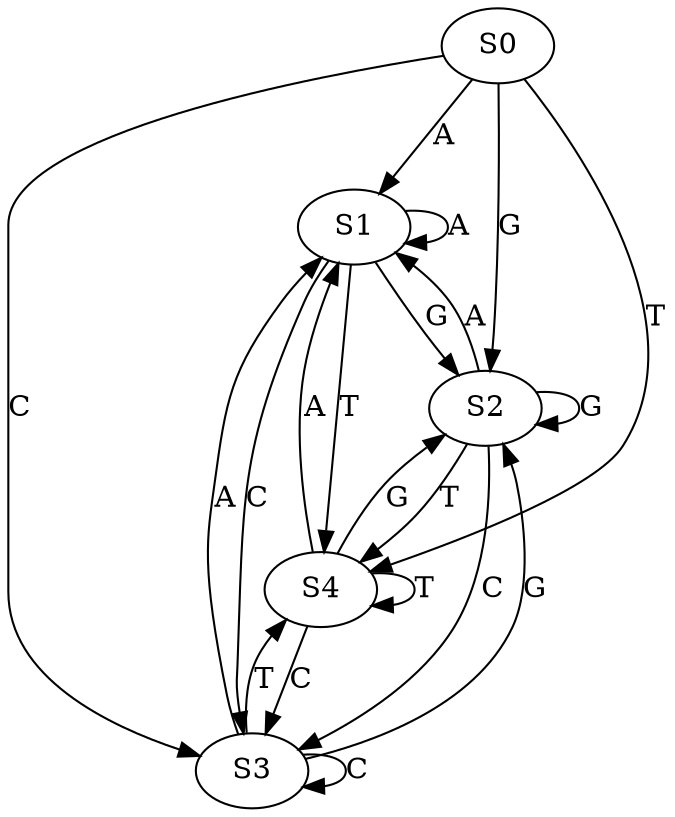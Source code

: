 strict digraph  {
	S0 -> S1 [ label = A ];
	S0 -> S2 [ label = G ];
	S0 -> S3 [ label = C ];
	S0 -> S4 [ label = T ];
	S1 -> S2 [ label = G ];
	S1 -> S4 [ label = T ];
	S1 -> S1 [ label = A ];
	S1 -> S3 [ label = C ];
	S2 -> S4 [ label = T ];
	S2 -> S1 [ label = A ];
	S2 -> S2 [ label = G ];
	S2 -> S3 [ label = C ];
	S3 -> S4 [ label = T ];
	S3 -> S1 [ label = A ];
	S3 -> S2 [ label = G ];
	S3 -> S3 [ label = C ];
	S4 -> S1 [ label = A ];
	S4 -> S2 [ label = G ];
	S4 -> S3 [ label = C ];
	S4 -> S4 [ label = T ];
}
